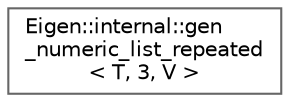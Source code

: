 digraph "类继承关系图"
{
 // LATEX_PDF_SIZE
  bgcolor="transparent";
  edge [fontname=Helvetica,fontsize=10,labelfontname=Helvetica,labelfontsize=10];
  node [fontname=Helvetica,fontsize=10,shape=box,height=0.2,width=0.4];
  rankdir="LR";
  Node0 [id="Node000000",label="Eigen::internal::gen\l_numeric_list_repeated\l\< T, 3, V \>",height=0.2,width=0.4,color="grey40", fillcolor="white", style="filled",URL="$struct_eigen_1_1internal_1_1gen__numeric__list__repeated_3_01_t_00_013_00_01_v_01_4.html",tooltip=" "];
}
